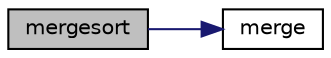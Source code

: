 digraph "mergesort"
{
  edge [fontname="Helvetica",fontsize="10",labelfontname="Helvetica",labelfontsize="10"];
  node [fontname="Helvetica",fontsize="10",shape=record];
  rankdir="LR";
  Node1 [label="mergesort",height=0.2,width=0.4,color="black", fillcolor="grey75", style="filled" fontcolor="black"];
  Node1 -> Node2 [color="midnightblue",fontsize="10",style="solid",fontname="Helvetica"];
  Node2 [label="merge",height=0.2,width=0.4,color="black", fillcolor="white", style="filled",URL="$sortowanie_8cpp.html#affcb58a6be40b3e61b98ba678b9ac751"];
}
